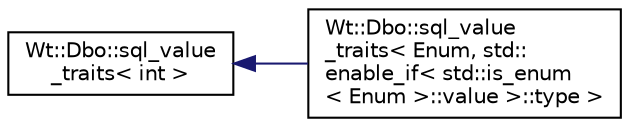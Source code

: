 digraph "Graphical Class Hierarchy"
{
 // LATEX_PDF_SIZE
  edge [fontname="Helvetica",fontsize="10",labelfontname="Helvetica",labelfontsize="10"];
  node [fontname="Helvetica",fontsize="10",shape=record];
  rankdir="LR";
  Node0 [label="Wt::Dbo::sql_value\l_traits\< int \>",height=0.2,width=0.4,color="black", fillcolor="white", style="filled",URL="$structWt_1_1Dbo_1_1sql__value__traits.html",tooltip=" "];
  Node0 -> Node1 [dir="back",color="midnightblue",fontsize="10",style="solid",fontname="Helvetica"];
  Node1 [label="Wt::Dbo::sql_value\l_traits\< Enum, std::\lenable_if\< std::is_enum\l\< Enum \>::value \>::type \>",height=0.2,width=0.4,color="black", fillcolor="white", style="filled",URL="$structWt_1_1Dbo_1_1sql__value__traits_3_01Enum_00_01std_1_1enable__if_3_01std_1_1is__enum_3_01En846e853943a4abc13670fa7d9d839232.html",tooltip=" "];
}

